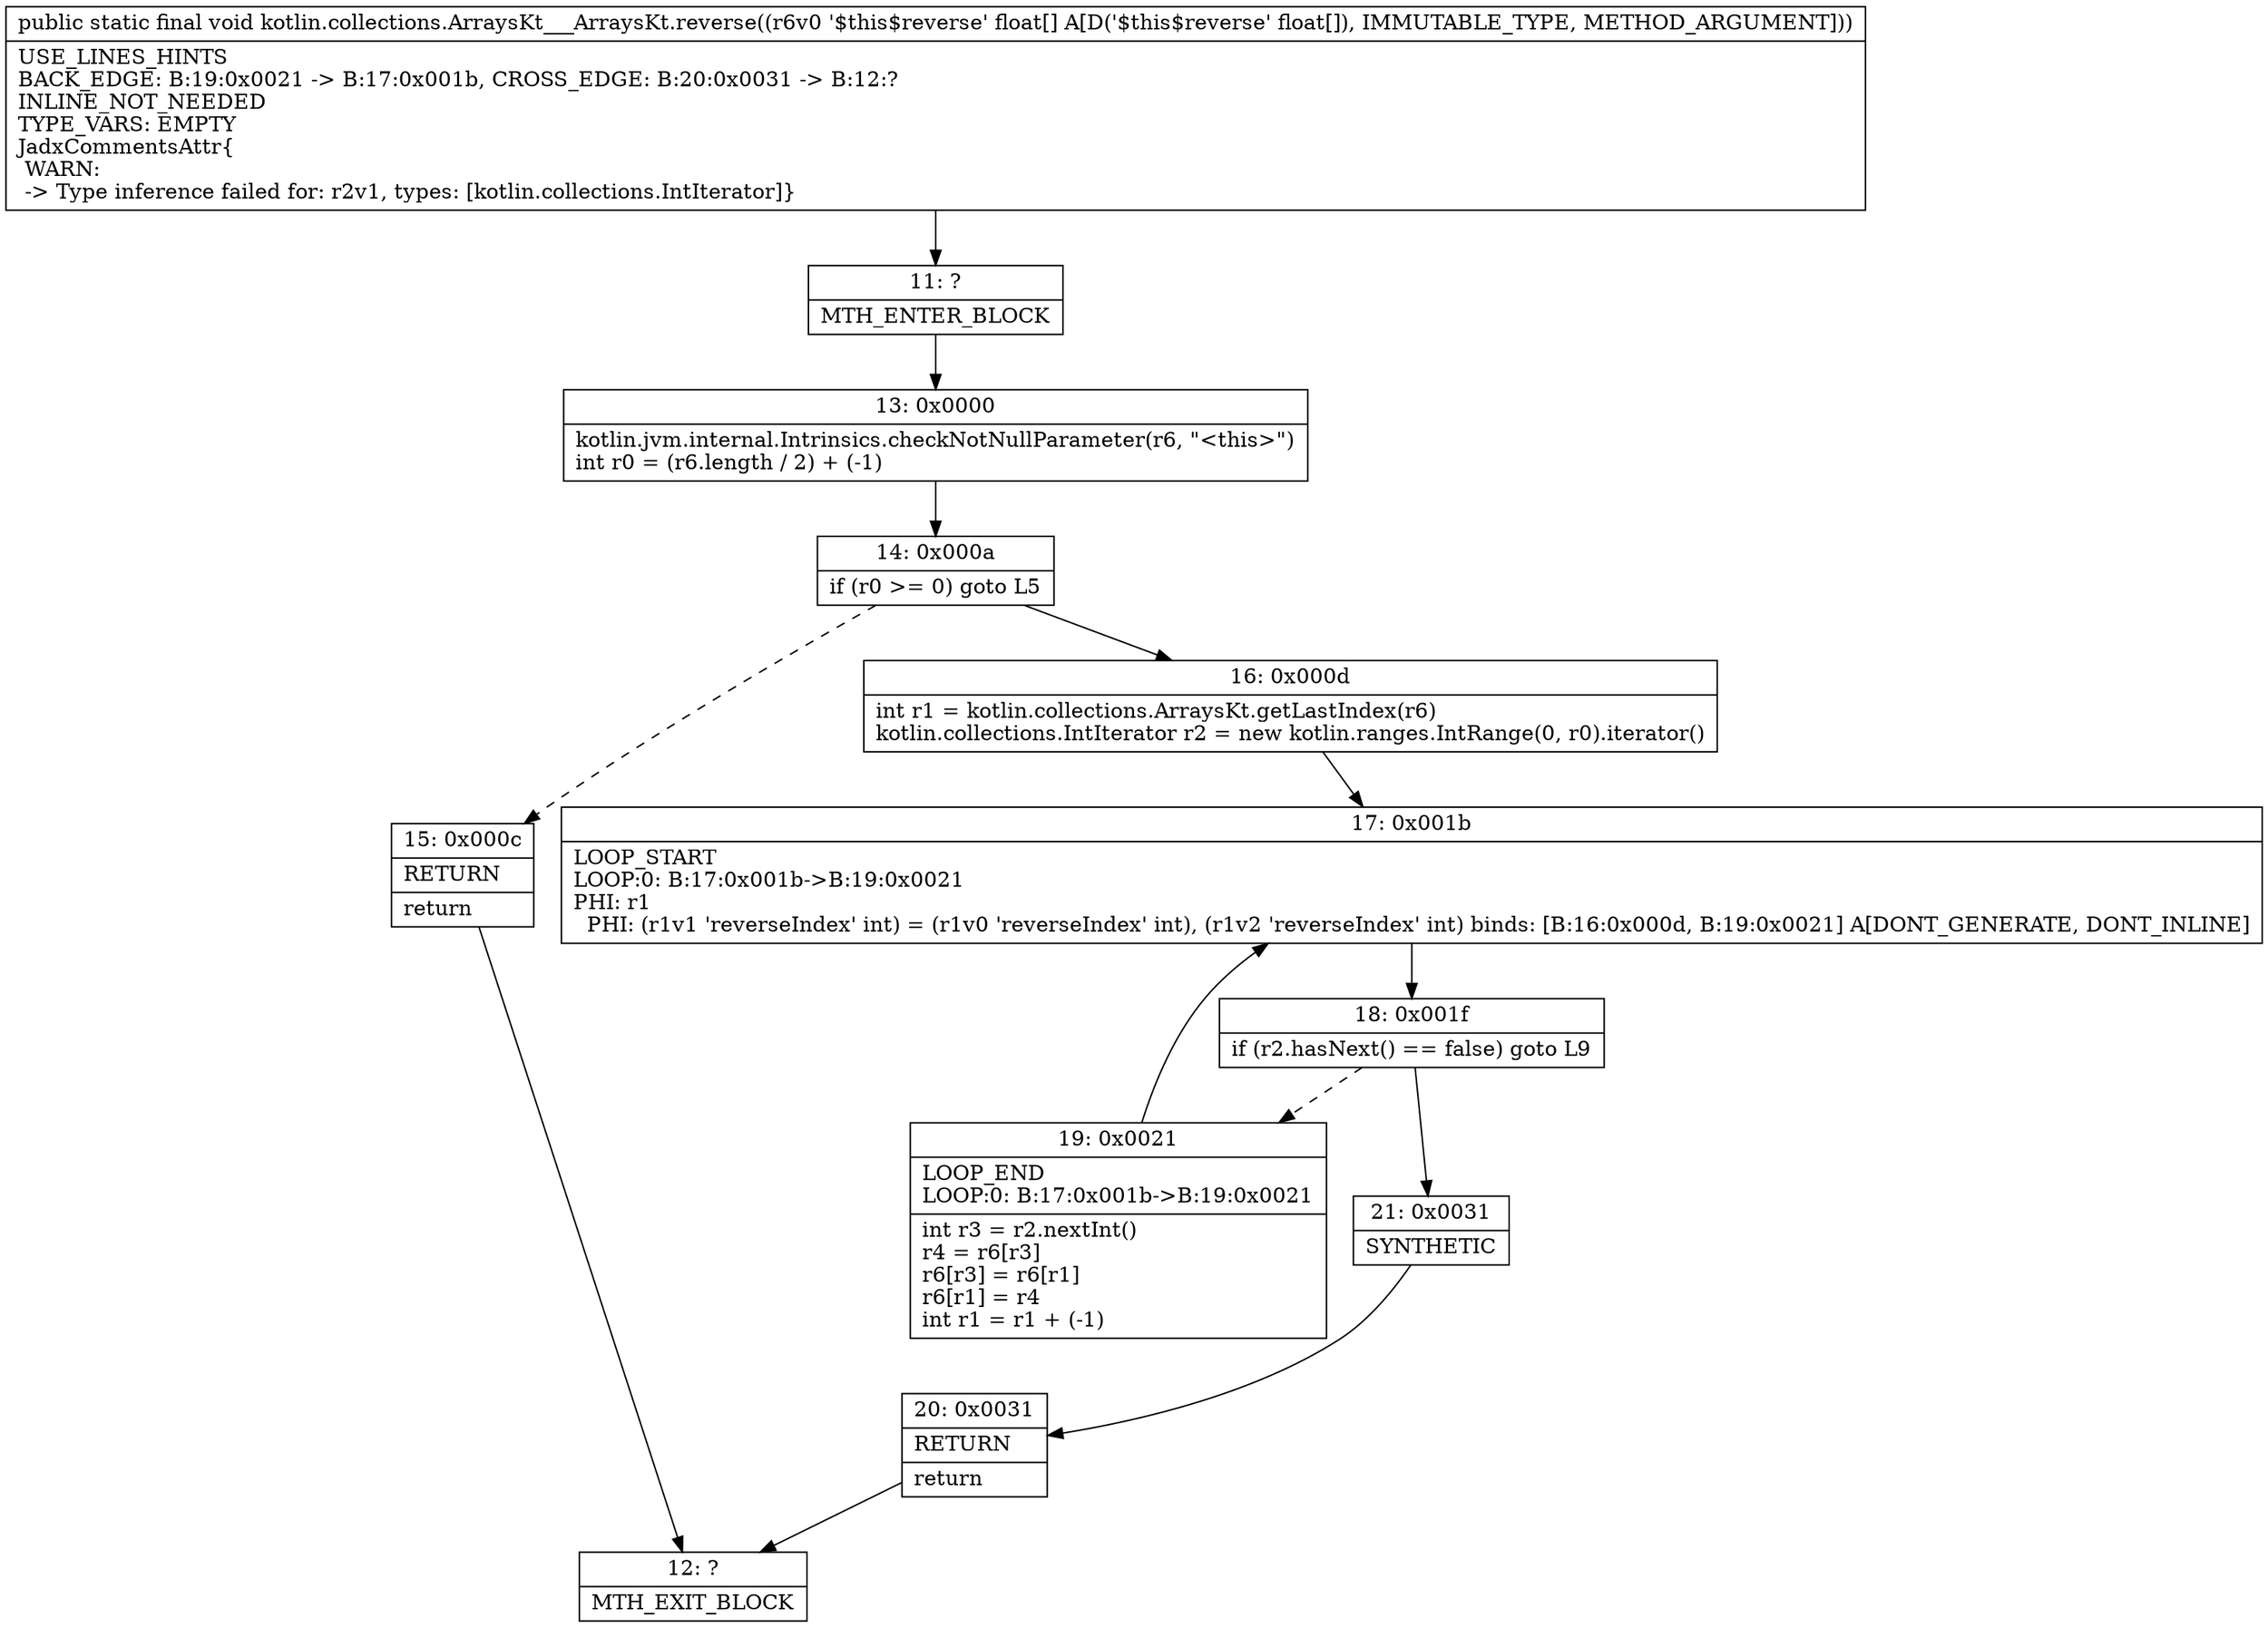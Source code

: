 digraph "CFG forkotlin.collections.ArraysKt___ArraysKt.reverse([F)V" {
Node_11 [shape=record,label="{11\:\ ?|MTH_ENTER_BLOCK\l}"];
Node_13 [shape=record,label="{13\:\ 0x0000|kotlin.jvm.internal.Intrinsics.checkNotNullParameter(r6, \"\<this\>\")\lint r0 = (r6.length \/ 2) + (\-1)\l}"];
Node_14 [shape=record,label="{14\:\ 0x000a|if (r0 \>= 0) goto L5\l}"];
Node_15 [shape=record,label="{15\:\ 0x000c|RETURN\l|return\l}"];
Node_12 [shape=record,label="{12\:\ ?|MTH_EXIT_BLOCK\l}"];
Node_16 [shape=record,label="{16\:\ 0x000d|int r1 = kotlin.collections.ArraysKt.getLastIndex(r6)\lkotlin.collections.IntIterator r2 = new kotlin.ranges.IntRange(0, r0).iterator()\l}"];
Node_17 [shape=record,label="{17\:\ 0x001b|LOOP_START\lLOOP:0: B:17:0x001b\-\>B:19:0x0021\lPHI: r1 \l  PHI: (r1v1 'reverseIndex' int) = (r1v0 'reverseIndex' int), (r1v2 'reverseIndex' int) binds: [B:16:0x000d, B:19:0x0021] A[DONT_GENERATE, DONT_INLINE]\l}"];
Node_18 [shape=record,label="{18\:\ 0x001f|if (r2.hasNext() == false) goto L9\l}"];
Node_19 [shape=record,label="{19\:\ 0x0021|LOOP_END\lLOOP:0: B:17:0x001b\-\>B:19:0x0021\l|int r3 = r2.nextInt()\lr4 = r6[r3]\lr6[r3] = r6[r1]\lr6[r1] = r4\lint r1 = r1 + (\-1)\l}"];
Node_21 [shape=record,label="{21\:\ 0x0031|SYNTHETIC\l}"];
Node_20 [shape=record,label="{20\:\ 0x0031|RETURN\l|return\l}"];
MethodNode[shape=record,label="{public static final void kotlin.collections.ArraysKt___ArraysKt.reverse((r6v0 '$this$reverse' float[] A[D('$this$reverse' float[]), IMMUTABLE_TYPE, METHOD_ARGUMENT]))  | USE_LINES_HINTS\lBACK_EDGE: B:19:0x0021 \-\> B:17:0x001b, CROSS_EDGE: B:20:0x0031 \-\> B:12:?\lINLINE_NOT_NEEDED\lTYPE_VARS: EMPTY\lJadxCommentsAttr\{\l WARN: \l \-\> Type inference failed for: r2v1, types: [kotlin.collections.IntIterator]\}\l}"];
MethodNode -> Node_11;Node_11 -> Node_13;
Node_13 -> Node_14;
Node_14 -> Node_15[style=dashed];
Node_14 -> Node_16;
Node_15 -> Node_12;
Node_16 -> Node_17;
Node_17 -> Node_18;
Node_18 -> Node_19[style=dashed];
Node_18 -> Node_21;
Node_19 -> Node_17;
Node_21 -> Node_20;
Node_20 -> Node_12;
}

